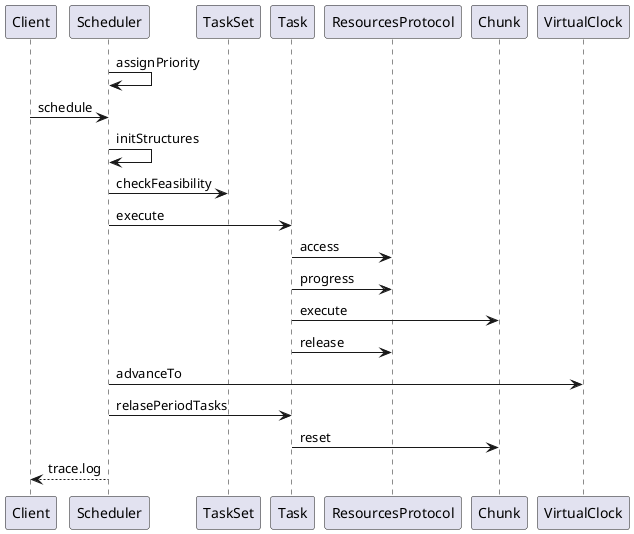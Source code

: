 @startuml sequence diagram RM

participant Client
Scheduler -> Scheduler : assignPriority
Client -> Scheduler : schedule
Scheduler -> Scheduler : initStructures
Scheduler -> TaskSet : checkFeasibility
Scheduler -> Task : execute
Task -> ResourcesProtocol : access
Task -> ResourcesProtocol : progress
Task -> Chunk : execute
Task -> ResourcesProtocol : release
Scheduler -> VirtualClock : advanceTo
Scheduler -> Task : relasePeriodTasks
Task -> Chunk : reset
Scheduler --> Client : trace.log

@enduml